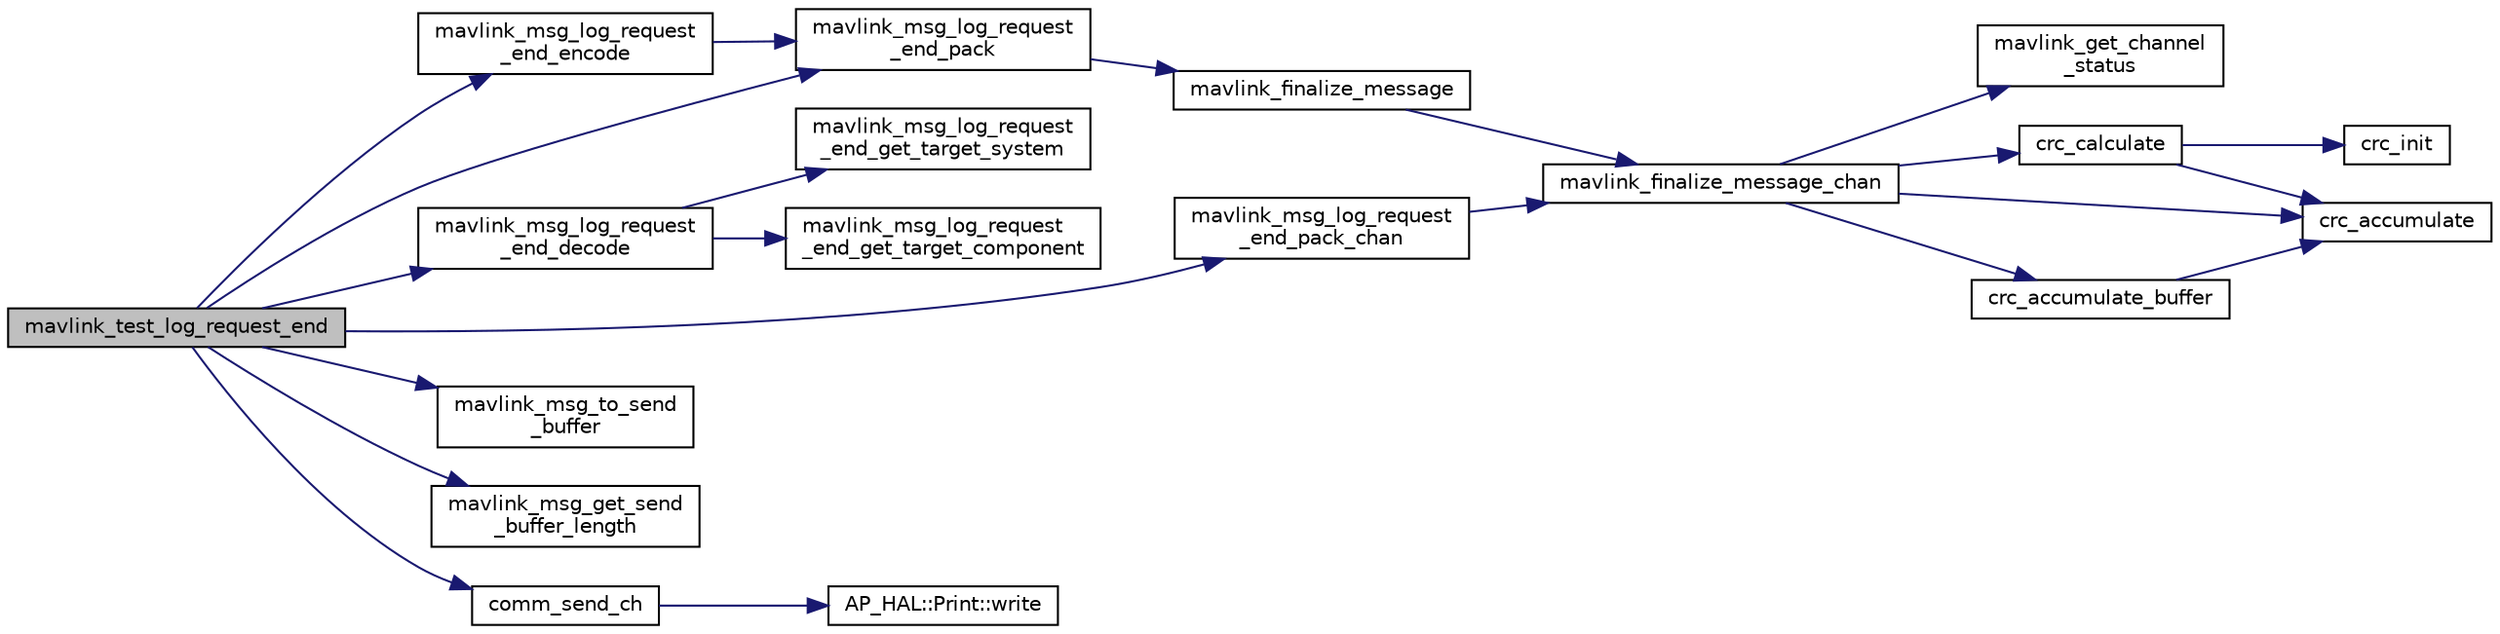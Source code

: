 digraph "mavlink_test_log_request_end"
{
 // INTERACTIVE_SVG=YES
  edge [fontname="Helvetica",fontsize="10",labelfontname="Helvetica",labelfontsize="10"];
  node [fontname="Helvetica",fontsize="10",shape=record];
  rankdir="LR";
  Node1 [label="mavlink_test_log_request_end",height=0.2,width=0.4,color="black", fillcolor="grey75", style="filled", fontcolor="black"];
  Node1 -> Node2 [color="midnightblue",fontsize="10",style="solid",fontname="Helvetica"];
  Node2 [label="mavlink_msg_log_request\l_end_encode",height=0.2,width=0.4,color="black", fillcolor="white", style="filled",URL="$mavlink__msg__log__request__end_8h.html#a5be046fb53f175d2d6268be24e23677f",tooltip="Encode a log_request_end struct. "];
  Node2 -> Node3 [color="midnightblue",fontsize="10",style="solid",fontname="Helvetica"];
  Node3 [label="mavlink_msg_log_request\l_end_pack",height=0.2,width=0.4,color="black", fillcolor="white", style="filled",URL="$mavlink__msg__log__request__end_8h.html#ae78ff36c477476a8069f2562f68797af",tooltip="Pack a log_request_end message. "];
  Node3 -> Node4 [color="midnightblue",fontsize="10",style="solid",fontname="Helvetica"];
  Node4 [label="mavlink_finalize_message",height=0.2,width=0.4,color="black", fillcolor="white", style="filled",URL="$mavlink__helpers_8h.html#af3bea083c5ec83f5b6570b2bd4a817d0",tooltip="Finalize a MAVLink message with MAVLINK_COMM_0 as default channel. "];
  Node4 -> Node5 [color="midnightblue",fontsize="10",style="solid",fontname="Helvetica"];
  Node5 [label="mavlink_finalize_message_chan",height=0.2,width=0.4,color="black", fillcolor="white", style="filled",URL="$mavlink__helpers_8h.html#aa66131138fc02101dcc73b4b556ab422",tooltip="Finalize a MAVLink message with channel assignment. "];
  Node5 -> Node6 [color="midnightblue",fontsize="10",style="solid",fontname="Helvetica"];
  Node6 [label="mavlink_get_channel\l_status",height=0.2,width=0.4,color="black", fillcolor="white", style="filled",URL="$mavlink__helpers_8h.html#ac006d308067f48514ca5c0cf0b046c28"];
  Node5 -> Node7 [color="midnightblue",fontsize="10",style="solid",fontname="Helvetica"];
  Node7 [label="crc_calculate",height=0.2,width=0.4,color="black", fillcolor="white", style="filled",URL="$checksum_8h.html#ab4264eb7b9e22aabb5cc3191bce35f4c",tooltip="Calculates the X.25 checksum on a byte buffer. "];
  Node7 -> Node8 [color="midnightblue",fontsize="10",style="solid",fontname="Helvetica"];
  Node8 [label="crc_init",height=0.2,width=0.4,color="black", fillcolor="white", style="filled",URL="$checksum_8h.html#aee738f6e20d31b027afdd966c79befae",tooltip="Initiliaze the buffer for the X.25 CRC. "];
  Node7 -> Node9 [color="midnightblue",fontsize="10",style="solid",fontname="Helvetica"];
  Node9 [label="crc_accumulate",height=0.2,width=0.4,color="black", fillcolor="white", style="filled",URL="$checksum_8h.html#ade2bbc31cd3b5b6d839556f56de61957",tooltip="Accumulate the X.25 CRC by adding one char at a time. "];
  Node5 -> Node10 [color="midnightblue",fontsize="10",style="solid",fontname="Helvetica"];
  Node10 [label="crc_accumulate_buffer",height=0.2,width=0.4,color="black", fillcolor="white", style="filled",URL="$checksum_8h.html#abcbaa800e8fcbcdf9bb48168657fbefd",tooltip="Accumulate the X.25 CRC by adding an array of bytes. "];
  Node10 -> Node9 [color="midnightblue",fontsize="10",style="solid",fontname="Helvetica"];
  Node5 -> Node9 [color="midnightblue",fontsize="10",style="solid",fontname="Helvetica"];
  Node1 -> Node11 [color="midnightblue",fontsize="10",style="solid",fontname="Helvetica"];
  Node11 [label="mavlink_msg_log_request\l_end_decode",height=0.2,width=0.4,color="black", fillcolor="white", style="filled",URL="$mavlink__msg__log__request__end_8h.html#ace858d2cf5d6f44a3c5ea547a0525be6",tooltip="Decode a log_request_end message into a struct. "];
  Node11 -> Node12 [color="midnightblue",fontsize="10",style="solid",fontname="Helvetica"];
  Node12 [label="mavlink_msg_log_request\l_end_get_target_system",height=0.2,width=0.4,color="black", fillcolor="white", style="filled",URL="$mavlink__msg__log__request__end_8h.html#a50db82f0dddb1868e4e4cdfa68106153",tooltip="Send a log_request_end message. "];
  Node11 -> Node13 [color="midnightblue",fontsize="10",style="solid",fontname="Helvetica"];
  Node13 [label="mavlink_msg_log_request\l_end_get_target_component",height=0.2,width=0.4,color="black", fillcolor="white", style="filled",URL="$mavlink__msg__log__request__end_8h.html#a9a60f7d55a41077c0757d5122f98eda1",tooltip="Get field target_component from log_request_end message. "];
  Node1 -> Node3 [color="midnightblue",fontsize="10",style="solid",fontname="Helvetica"];
  Node1 -> Node14 [color="midnightblue",fontsize="10",style="solid",fontname="Helvetica"];
  Node14 [label="mavlink_msg_log_request\l_end_pack_chan",height=0.2,width=0.4,color="black", fillcolor="white", style="filled",URL="$mavlink__msg__log__request__end_8h.html#a4313bdab0f3f6bf95f4647e7cb0645eb",tooltip="Pack a log_request_end message on a channel. "];
  Node14 -> Node5 [color="midnightblue",fontsize="10",style="solid",fontname="Helvetica"];
  Node1 -> Node15 [color="midnightblue",fontsize="10",style="solid",fontname="Helvetica"];
  Node15 [label="mavlink_msg_to_send\l_buffer",height=0.2,width=0.4,color="black", fillcolor="white", style="filled",URL="$mavlink__helpers_8h.html#afea0a9befa84822fd62c2899ea0d849e",tooltip="Pack a message to send it over a serial byte stream. "];
  Node1 -> Node16 [color="midnightblue",fontsize="10",style="solid",fontname="Helvetica"];
  Node16 [label="mavlink_msg_get_send\l_buffer_length",height=0.2,width=0.4,color="black", fillcolor="white", style="filled",URL="$protocol_8h.html#aa86c08f27aabb7a2e12a67f189f590c8",tooltip="Get the required buffer size for this message. "];
  Node1 -> Node17 [color="midnightblue",fontsize="10",style="solid",fontname="Helvetica"];
  Node17 [label="comm_send_ch",height=0.2,width=0.4,color="black", fillcolor="white", style="filled",URL="$GCS__MAVLink_8h.html#ab753873a1ee10adedd0ce246311468f8"];
  Node17 -> Node18 [color="midnightblue",fontsize="10",style="solid",fontname="Helvetica"];
  Node18 [label="AP_HAL::Print::write",height=0.2,width=0.4,color="black", fillcolor="white", style="filled",URL="$classAP__HAL_1_1Print.html#acc65391952a43334f8f5c9bef341f501"];
}
